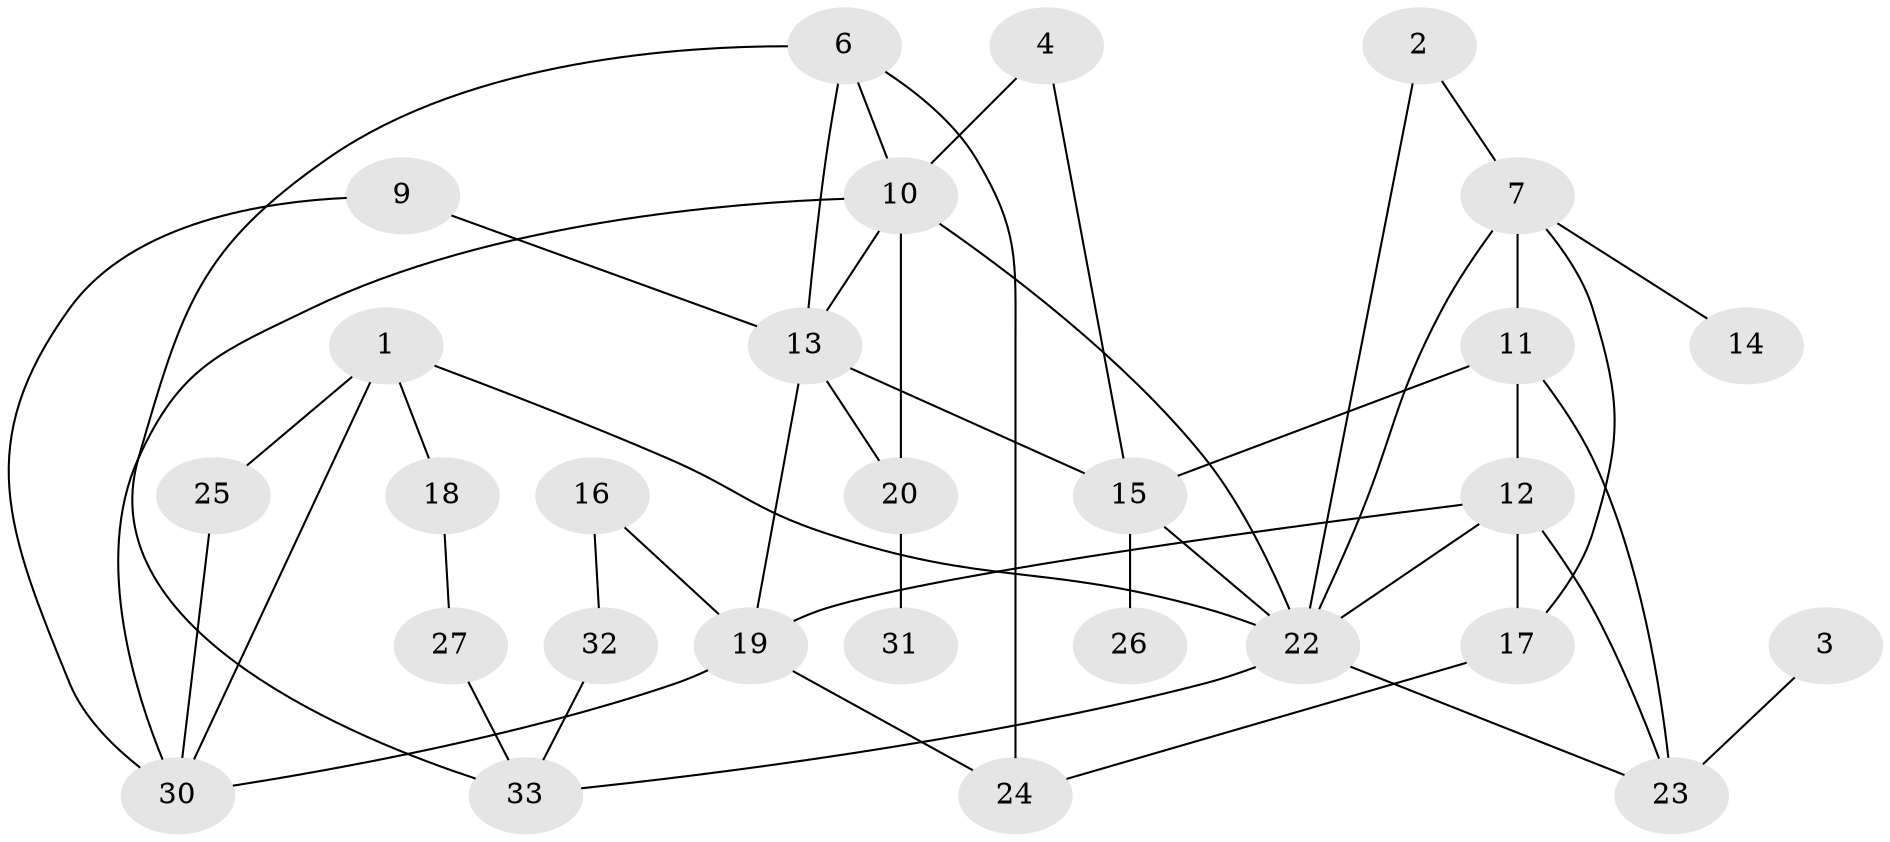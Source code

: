// original degree distribution, {4: 0.11940298507462686, 3: 0.208955223880597, 2: 0.2537313432835821, 0: 0.08955223880597014, 1: 0.208955223880597, 6: 0.05970149253731343, 7: 0.029850746268656716, 5: 0.029850746268656716}
// Generated by graph-tools (version 1.1) at 2025/33/03/09/25 02:33:35]
// undirected, 28 vertices, 47 edges
graph export_dot {
graph [start="1"]
  node [color=gray90,style=filled];
  1;
  2;
  3;
  4;
  6;
  7;
  9;
  10;
  11;
  12;
  13;
  14;
  15;
  16;
  17;
  18;
  19;
  20;
  22;
  23;
  24;
  25;
  26;
  27;
  30;
  31;
  32;
  33;
  1 -- 18 [weight=1.0];
  1 -- 22 [weight=1.0];
  1 -- 25 [weight=1.0];
  1 -- 30 [weight=1.0];
  2 -- 7 [weight=1.0];
  2 -- 22 [weight=1.0];
  3 -- 23 [weight=1.0];
  4 -- 10 [weight=1.0];
  4 -- 15 [weight=1.0];
  6 -- 10 [weight=1.0];
  6 -- 13 [weight=1.0];
  6 -- 24 [weight=1.0];
  6 -- 33 [weight=1.0];
  7 -- 11 [weight=1.0];
  7 -- 14 [weight=1.0];
  7 -- 17 [weight=1.0];
  7 -- 22 [weight=1.0];
  9 -- 13 [weight=1.0];
  9 -- 30 [weight=1.0];
  10 -- 13 [weight=1.0];
  10 -- 20 [weight=1.0];
  10 -- 22 [weight=2.0];
  10 -- 30 [weight=2.0];
  11 -- 12 [weight=1.0];
  11 -- 15 [weight=2.0];
  11 -- 23 [weight=1.0];
  12 -- 17 [weight=1.0];
  12 -- 19 [weight=1.0];
  12 -- 22 [weight=2.0];
  12 -- 23 [weight=1.0];
  13 -- 15 [weight=3.0];
  13 -- 19 [weight=1.0];
  13 -- 20 [weight=1.0];
  15 -- 22 [weight=1.0];
  15 -- 26 [weight=1.0];
  16 -- 19 [weight=1.0];
  16 -- 32 [weight=1.0];
  17 -- 24 [weight=1.0];
  18 -- 27 [weight=1.0];
  19 -- 24 [weight=1.0];
  19 -- 30 [weight=2.0];
  20 -- 31 [weight=1.0];
  22 -- 23 [weight=1.0];
  22 -- 33 [weight=1.0];
  25 -- 30 [weight=1.0];
  27 -- 33 [weight=1.0];
  32 -- 33 [weight=1.0];
}
